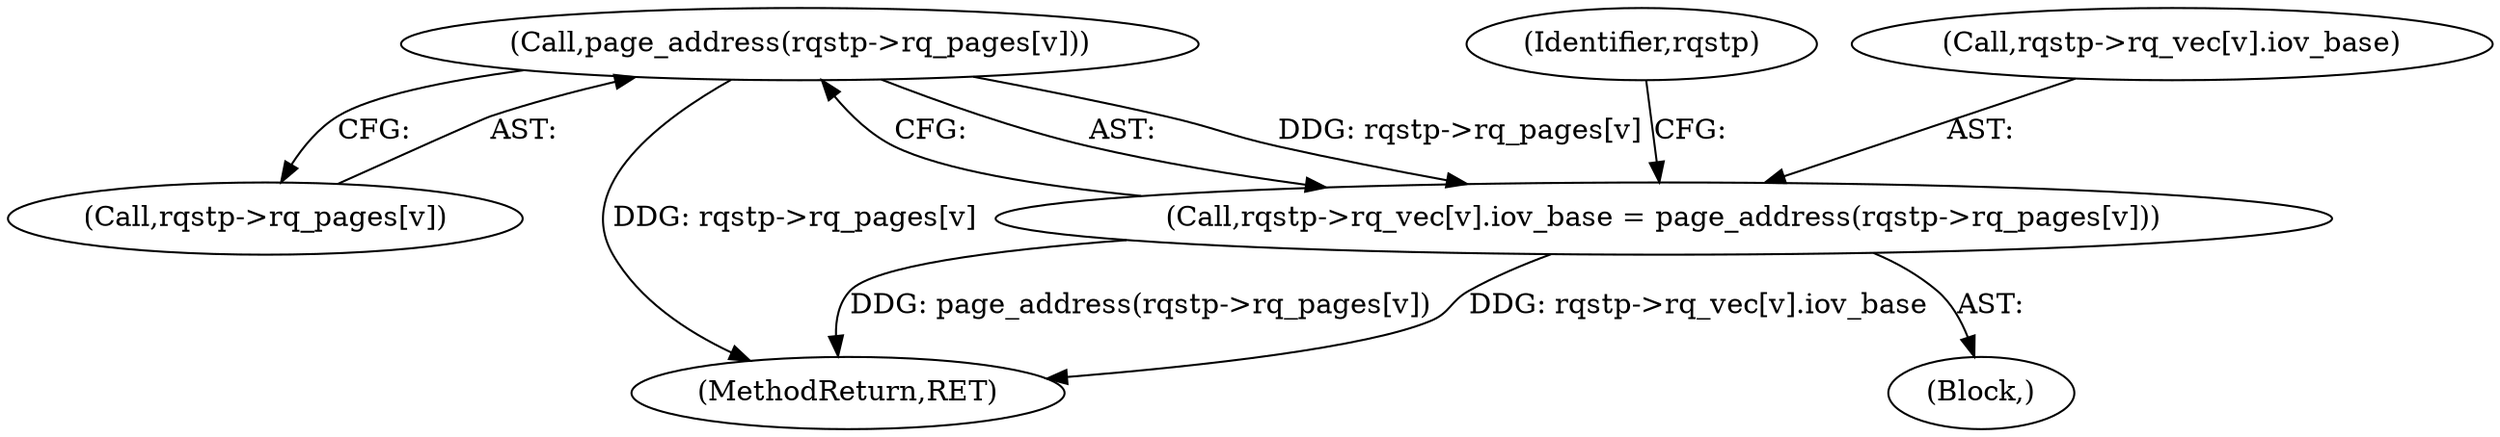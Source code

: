 digraph "0_linux_13bf9fbff0e5e099e2b6f003a0ab8ae145436309_1@array" {
"1000260" [label="(Call,page_address(rqstp->rq_pages[v]))"];
"1000252" [label="(Call,rqstp->rq_vec[v].iov_base = page_address(rqstp->rq_pages[v]))"];
"1000260" [label="(Call,page_address(rqstp->rq_pages[v]))"];
"1000270" [label="(Identifier,rqstp)"];
"1000240" [label="(Block,)"];
"1000261" [label="(Call,rqstp->rq_pages[v])"];
"1000252" [label="(Call,rqstp->rq_vec[v].iov_base = page_address(rqstp->rq_pages[v]))"];
"1000293" [label="(MethodReturn,RET)"];
"1000253" [label="(Call,rqstp->rq_vec[v].iov_base)"];
"1000260" -> "1000252"  [label="AST: "];
"1000260" -> "1000261"  [label="CFG: "];
"1000261" -> "1000260"  [label="AST: "];
"1000252" -> "1000260"  [label="CFG: "];
"1000260" -> "1000293"  [label="DDG: rqstp->rq_pages[v]"];
"1000260" -> "1000252"  [label="DDG: rqstp->rq_pages[v]"];
"1000252" -> "1000240"  [label="AST: "];
"1000253" -> "1000252"  [label="AST: "];
"1000270" -> "1000252"  [label="CFG: "];
"1000252" -> "1000293"  [label="DDG: page_address(rqstp->rq_pages[v])"];
"1000252" -> "1000293"  [label="DDG: rqstp->rq_vec[v].iov_base"];
}

